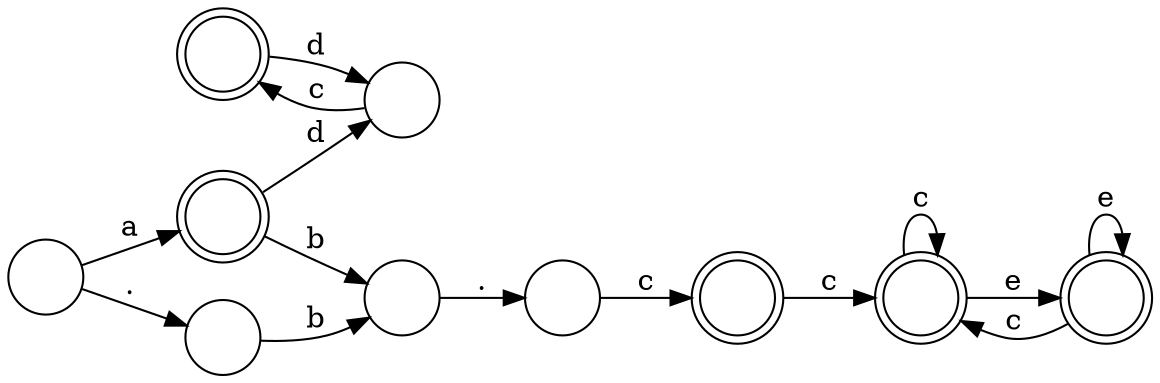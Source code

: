 digraph {
  rankdir=LR;
  size="8,5"
  node[shape=doublecircle,label=""]; 4 8 7 2 9;
  node[shape=circle,label=""];
  4 -> 3[label="d"];
  8 -> 9[label="e"];
  8 -> 8[label="c"];
  1 -> 2[label="a"];
  1 -> 10[label="."];
  5 -> 6[label="."];
  9 -> 9[label="e"];
  9 -> 8[label="c"];
  6 -> 7[label="c"];
  3 -> 4[label="c"];
  7 -> 8[label="c"];
  2 -> 3[label="d"];
  2 -> 5[label="b"];
  10 -> 5[label="b"];
}